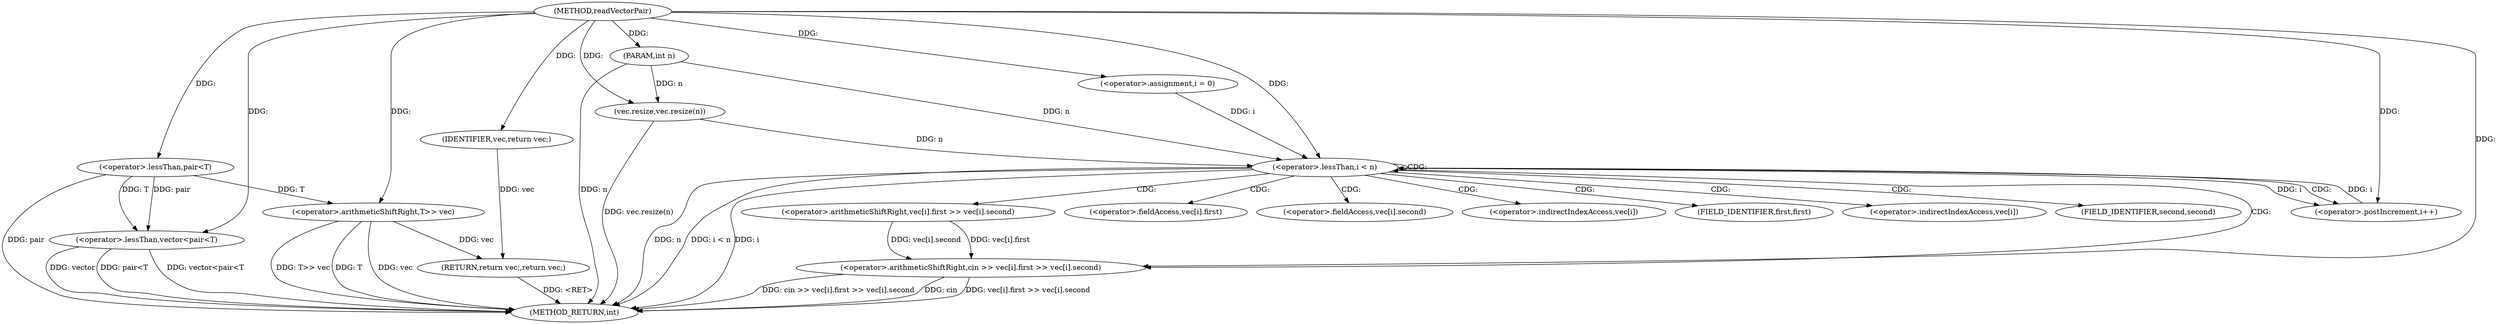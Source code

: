 digraph "readVectorPair" {  
"1000140" [label = "(METHOD,readVectorPair)" ]
"1000180" [label = "(METHOD_RETURN,int)" ]
"1000141" [label = "(PARAM,int n)" ]
"1000152" [label = "(vec.resize,vec.resize(n))" ]
"1000178" [label = "(RETURN,return vec;,return vec;)" ]
"1000144" [label = "(<operator>.lessThan,vector<pair<T)" ]
"1000149" [label = "(<operator>.arithmeticShiftRight,T>> vec)" ]
"1000156" [label = "(<operator>.assignment,i = 0)" ]
"1000159" [label = "(<operator>.lessThan,i < n)" ]
"1000162" [label = "(<operator>.postIncrement,i++)" ]
"1000179" [label = "(IDENTIFIER,vec,return vec;)" ]
"1000165" [label = "(<operator>.arithmeticShiftRight,cin >> vec[i].first >> vec[i].second)" ]
"1000146" [label = "(<operator>.lessThan,pair<T)" ]
"1000167" [label = "(<operator>.arithmeticShiftRight,vec[i].first >> vec[i].second)" ]
"1000168" [label = "(<operator>.fieldAccess,vec[i].first)" ]
"1000173" [label = "(<operator>.fieldAccess,vec[i].second)" ]
"1000169" [label = "(<operator>.indirectIndexAccess,vec[i])" ]
"1000172" [label = "(FIELD_IDENTIFIER,first,first)" ]
"1000174" [label = "(<operator>.indirectIndexAccess,vec[i])" ]
"1000177" [label = "(FIELD_IDENTIFIER,second,second)" ]
  "1000141" -> "1000180"  [ label = "DDG: n"] 
  "1000144" -> "1000180"  [ label = "DDG: pair<T"] 
  "1000144" -> "1000180"  [ label = "DDG: vector<pair<T"] 
  "1000149" -> "1000180"  [ label = "DDG: T"] 
  "1000149" -> "1000180"  [ label = "DDG: vec"] 
  "1000149" -> "1000180"  [ label = "DDG: T>> vec"] 
  "1000152" -> "1000180"  [ label = "DDG: vec.resize(n)"] 
  "1000159" -> "1000180"  [ label = "DDG: i"] 
  "1000159" -> "1000180"  [ label = "DDG: n"] 
  "1000159" -> "1000180"  [ label = "DDG: i < n"] 
  "1000165" -> "1000180"  [ label = "DDG: vec[i].first >> vec[i].second"] 
  "1000165" -> "1000180"  [ label = "DDG: cin >> vec[i].first >> vec[i].second"] 
  "1000178" -> "1000180"  [ label = "DDG: <RET>"] 
  "1000144" -> "1000180"  [ label = "DDG: vector"] 
  "1000146" -> "1000180"  [ label = "DDG: pair"] 
  "1000165" -> "1000180"  [ label = "DDG: cin"] 
  "1000140" -> "1000141"  [ label = "DDG: "] 
  "1000179" -> "1000178"  [ label = "DDG: vec"] 
  "1000149" -> "1000178"  [ label = "DDG: vec"] 
  "1000141" -> "1000152"  [ label = "DDG: n"] 
  "1000140" -> "1000152"  [ label = "DDG: "] 
  "1000140" -> "1000156"  [ label = "DDG: "] 
  "1000140" -> "1000179"  [ label = "DDG: "] 
  "1000140" -> "1000144"  [ label = "DDG: "] 
  "1000146" -> "1000144"  [ label = "DDG: T"] 
  "1000146" -> "1000144"  [ label = "DDG: pair"] 
  "1000146" -> "1000149"  [ label = "DDG: T"] 
  "1000140" -> "1000149"  [ label = "DDG: "] 
  "1000156" -> "1000159"  [ label = "DDG: i"] 
  "1000162" -> "1000159"  [ label = "DDG: i"] 
  "1000140" -> "1000159"  [ label = "DDG: "] 
  "1000152" -> "1000159"  [ label = "DDG: n"] 
  "1000141" -> "1000159"  [ label = "DDG: n"] 
  "1000159" -> "1000162"  [ label = "DDG: i"] 
  "1000140" -> "1000162"  [ label = "DDG: "] 
  "1000140" -> "1000146"  [ label = "DDG: "] 
  "1000140" -> "1000165"  [ label = "DDG: "] 
  "1000167" -> "1000165"  [ label = "DDG: vec[i].first"] 
  "1000167" -> "1000165"  [ label = "DDG: vec[i].second"] 
  "1000159" -> "1000168"  [ label = "CDG: "] 
  "1000159" -> "1000177"  [ label = "CDG: "] 
  "1000159" -> "1000162"  [ label = "CDG: "] 
  "1000159" -> "1000159"  [ label = "CDG: "] 
  "1000159" -> "1000174"  [ label = "CDG: "] 
  "1000159" -> "1000167"  [ label = "CDG: "] 
  "1000159" -> "1000165"  [ label = "CDG: "] 
  "1000159" -> "1000172"  [ label = "CDG: "] 
  "1000159" -> "1000173"  [ label = "CDG: "] 
  "1000159" -> "1000169"  [ label = "CDG: "] 
}
